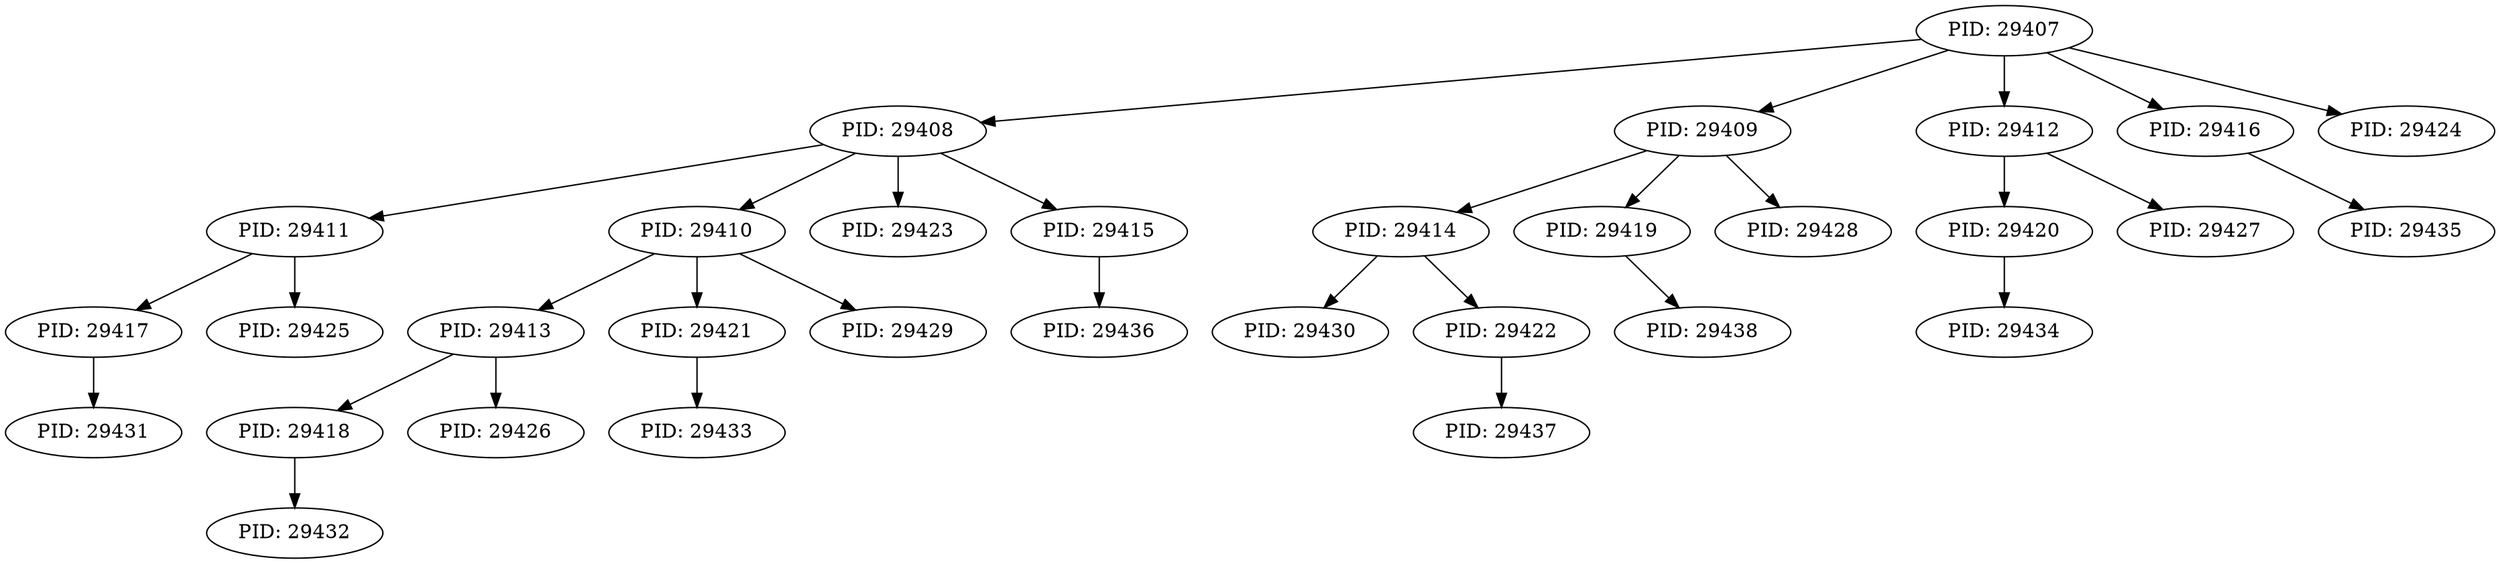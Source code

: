 // Process Tree
digraph {
	29408 [label="PID: 29408"]
	29407 [label="PID: 29407"]
	29407 -> 29408
	29414 [label="PID: 29414"]
	29409 [label="PID: 29409"]
	29409 -> 29414
	29411 [label="PID: 29411"]
	29408 [label="PID: 29408"]
	29408 -> 29411
	29409 [label="PID: 29409"]
	29407 [label="PID: 29407"]
	29407 -> 29409
	29412 [label="PID: 29412"]
	29407 [label="PID: 29407"]
	29407 -> 29412
	29410 [label="PID: 29410"]
	29408 [label="PID: 29408"]
	29408 -> 29410
	29418 [label="PID: 29418"]
	29413 [label="PID: 29413"]
	29413 -> 29418
	29421 [label="PID: 29421"]
	29410 [label="PID: 29410"]
	29410 -> 29421
	29420 [label="PID: 29420"]
	29412 [label="PID: 29412"]
	29412 -> 29420
	29417 [label="PID: 29417"]
	29411 [label="PID: 29411"]
	29411 -> 29417
	29416 [label="PID: 29416"]
	29407 [label="PID: 29407"]
	29407 -> 29416
	29413 [label="PID: 29413"]
	29410 [label="PID: 29410"]
	29410 -> 29413
	29434 [label="PID: 29434"]
	29420 [label="PID: 29420"]
	29420 -> 29434
	29419 [label="PID: 29419"]
	29409 [label="PID: 29409"]
	29409 -> 29419
	29426 [label="PID: 29426"]
	29413 [label="PID: 29413"]
	29413 -> 29426
	29428 [label="PID: 29428"]
	29409 [label="PID: 29409"]
	29409 -> 29428
	29429 [label="PID: 29429"]
	29410 [label="PID: 29410"]
	29410 -> 29429
	29424 [label="PID: 29424"]
	29407 [label="PID: 29407"]
	29407 -> 29424
	29427 [label="PID: 29427"]
	29412 [label="PID: 29412"]
	29412 -> 29427
	29438 [label="PID: 29438"]
	29419 [label="PID: 29419"]
	29419 -> 29438
	29423 [label="PID: 29423"]
	29408 [label="PID: 29408"]
	29408 -> 29423
	29433 [label="PID: 29433"]
	29421 [label="PID: 29421"]
	29421 -> 29433
	29425 [label="PID: 29425"]
	29411 [label="PID: 29411"]
	29411 -> 29425
	29432 [label="PID: 29432"]
	29418 [label="PID: 29418"]
	29418 -> 29432
	29430 [label="PID: 29430"]
	29414 [label="PID: 29414"]
	29414 -> 29430
	29435 [label="PID: 29435"]
	29416 [label="PID: 29416"]
	29416 -> 29435
	29436 [label="PID: 29436"]
	29415 [label="PID: 29415"]
	29415 -> 29436
	29415 [label="PID: 29415"]
	29408 [label="PID: 29408"]
	29408 -> 29415
	29431 [label="PID: 29431"]
	29417 [label="PID: 29417"]
	29417 -> 29431
	29422 [label="PID: 29422"]
	29414 [label="PID: 29414"]
	29414 -> 29422
	29437 [label="PID: 29437"]
	29422 [label="PID: 29422"]
	29422 -> 29437
}
